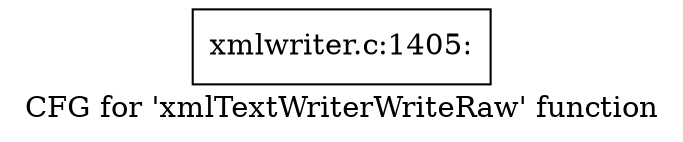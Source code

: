 digraph "CFG for 'xmlTextWriterWriteRaw' function" {
	label="CFG for 'xmlTextWriterWriteRaw' function";

	Node0x55d09c5bc3f0 [shape=record,label="{xmlwriter.c:1405:}"];
}
